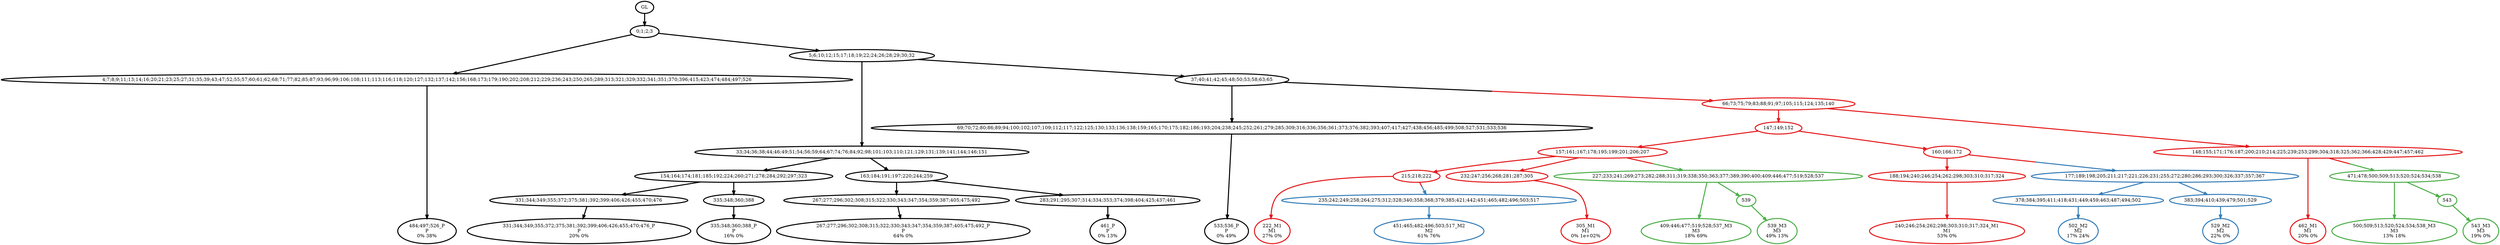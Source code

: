 digraph T {
	{
		rank=same
		42 [penwidth=3,colorscheme=set19,color=0,label="484;497;526_P\nP\n0% 38%"]
		37 [penwidth=3,colorscheme=set19,color=0,label="331;344;349;355;372;375;381;392;399;406;426;455;470;476_P\nP\n20% 0%"]
		35 [penwidth=3,colorscheme=set19,color=0,label="335;348;360;388_P\nP\n16% 0%"]
		32 [penwidth=3,colorscheme=set19,color=0,label="267;277;296;302;308;315;322;330;343;347;354;359;387;405;475;492_P\nP\n64% 0%"]
		30 [penwidth=3,colorscheme=set19,color=0,label="461_P\nP\n0% 13%"]
		27 [penwidth=3,colorscheme=set19,color=0,label="533;536_P\nP\n0% 49%"]
		23 [penwidth=3,colorscheme=set19,color=1,label="222_M1\nM1\n27% 0%"]
		21 [penwidth=3,colorscheme=set19,color=1,label="305_M1\nM1\n0% 1e+02%"]
		18 [penwidth=3,colorscheme=set19,color=1,label="240;246;254;262;298;303;310;317;324_M1\nM1\n53% 0%"]
		16 [penwidth=3,colorscheme=set19,color=1,label="462_M1\nM1\n20% 0%"]
		15 [penwidth=3,colorscheme=set19,color=2,label="451;465;482;496;503;517_M2\nM2\n61% 76%"]
		13 [penwidth=3,colorscheme=set19,color=2,label="502_M2\nM2\n17% 24%"]
		11 [penwidth=3,colorscheme=set19,color=2,label="529_M2\nM2\n22% 0%"]
		10 [penwidth=3,colorscheme=set19,color=3,label="409;446;477;519;528;537_M3\nM3\n18% 69%"]
		8 [penwidth=3,colorscheme=set19,color=3,label="539_M3\nM3\n49% 13%"]
		7 [penwidth=3,colorscheme=set19,color=3,label="500;509;513;520;524;534;538_M3\nM3\n13% 18%"]
		5 [penwidth=3,colorscheme=set19,color=3,label="543_M3\nM3\n19% 0%"]
	}
	45 [penwidth=3,colorscheme=set19,color=0,label="GL"]
	44 [penwidth=3,colorscheme=set19,color=0,label="0;1;2;3"]
	43 [penwidth=3,colorscheme=set19,color=0,label="4;7;8;9;11;13;14;16;20;21;23;25;27;31;35;39;43;47;52;55;57;60;61;62;68;71;77;82;85;87;93;96;99;106;108;111;113;116;118;120;127;132;137;142;156;168;173;179;190;202;208;212;229;236;243;250;265;289;313;321;329;332;341;351;370;396;415;423;474;484;497;526"]
	41 [penwidth=3,colorscheme=set19,color=0,label="5;6;10;12;15;17;18;19;22;24;26;28;29;30;32"]
	40 [penwidth=3,colorscheme=set19,color=0,label="33;34;36;38;44;46;49;51;54;56;59;64;67;74;76;84;92;98;101;103;110;121;129;131;139;141;144;146;151"]
	39 [penwidth=3,colorscheme=set19,color=0,label="154;164;174;181;185;192;224;260;271;278;284;292;297;323"]
	38 [penwidth=3,colorscheme=set19,color=0,label="331;344;349;355;372;375;381;392;399;406;426;455;470;476"]
	36 [penwidth=3,colorscheme=set19,color=0,label="335;348;360;388"]
	34 [penwidth=3,colorscheme=set19,color=0,label="163;184;191;197;220;244;259"]
	33 [penwidth=3,colorscheme=set19,color=0,label="267;277;296;302;308;315;322;330;343;347;354;359;387;405;475;492"]
	31 [penwidth=3,colorscheme=set19,color=0,label="283;291;295;307;314;334;353;374;398;404;425;437;461"]
	29 [penwidth=3,colorscheme=set19,color=0,label="37;40;41;42;45;48;50;53;58;63;65"]
	28 [penwidth=3,colorscheme=set19,color=0,label="69;70;72;80;86;89;94;100;102;107;109;112;117;122;125;130;133;136;138;159;165;170;175;182;186;193;204;238;245;252;261;279;285;309;316;336;356;361;373;376;382;393;407;417;427;438;456;485;499;508;527;531;533;536"]
	26 [penwidth=3,colorscheme=set19,color=1,label="147;149;152"]
	25 [penwidth=3,colorscheme=set19,color=1,label="157;161;167;178;195;199;201;206;207"]
	24 [penwidth=3,colorscheme=set19,color=1,label="215;218;222"]
	22 [penwidth=3,colorscheme=set19,color=1,label="232;247;256;268;281;287;305"]
	20 [penwidth=3,colorscheme=set19,color=1,label="160;166;172"]
	19 [penwidth=3,colorscheme=set19,color=1,label="188;194;240;246;254;262;298;303;310;317;324"]
	17 [penwidth=3,colorscheme=set19,color=1,label="148;155;171;176;187;200;210;214;225;239;253;299;304;318;325;362;366;428;429;447;457;462"]
	14 [penwidth=3,colorscheme=set19,color=2,label="378;384;395;411;418;431;449;459;463;487;494;502"]
	12 [penwidth=3,colorscheme=set19,color=2,label="383;394;410;439;479;501;529"]
	9 [penwidth=3,colorscheme=set19,color=3,label="539"]
	6 [penwidth=3,colorscheme=set19,color=3,label="543"]
	4 [penwidth=3,colorscheme=set19,color=3,label="471;478;500;509;513;520;524;534;538"]
	3 [penwidth=3,colorscheme=set19,color=3,label="227;233;241;269;273;282;288;311;319;338;350;363;377;389;390;400;409;446;477;519;528;537"]
	2 [penwidth=3,colorscheme=set19,color=2,label="235;242;249;258;264;275;312;328;340;358;368;379;385;421;442;451;465;482;496;503;517"]
	1 [penwidth=3,colorscheme=set19,color=2,label="177;189;198;205;211;217;221;226;231;255;272;280;286;293;300;326;337;357;367"]
	0 [penwidth=3,colorscheme=set19,color=1,label="66;73;75;79;83;88;91;97;105;115;124;135;140"]
	45 -> 44 [penwidth=3,colorscheme=set19,color=0]
	44 -> 41 [penwidth=3,colorscheme=set19,color=0]
	44 -> 43 [penwidth=3,colorscheme=set19,color=0]
	43 -> 42 [penwidth=3,colorscheme=set19,color=0]
	41 -> 40 [penwidth=3,colorscheme=set19,color=0]
	41 -> 29 [penwidth=3,colorscheme=set19,color=0]
	40 -> 39 [penwidth=3,colorscheme=set19,color=0]
	40 -> 34 [penwidth=3,colorscheme=set19,color=0]
	39 -> 38 [penwidth=3,colorscheme=set19,color=0]
	39 -> 36 [penwidth=3,colorscheme=set19,color=0]
	38 -> 37 [penwidth=3,colorscheme=set19,color=0]
	36 -> 35 [penwidth=3,colorscheme=set19,color=0]
	34 -> 33 [penwidth=3,colorscheme=set19,color=0]
	34 -> 31 [penwidth=3,colorscheme=set19,color=0]
	33 -> 32 [penwidth=3,colorscheme=set19,color=0]
	31 -> 30 [penwidth=3,colorscheme=set19,color=0]
	29 -> 28 [penwidth=3,colorscheme=set19,color=0]
	29 -> 0 [penwidth=3,colorscheme=set19,color="0;0.5:1"]
	28 -> 27 [penwidth=3,colorscheme=set19,color=0]
	26 -> 25 [penwidth=3,colorscheme=set19,color=1]
	26 -> 20 [penwidth=3,colorscheme=set19,color=1]
	25 -> 22 [penwidth=3,colorscheme=set19,color=1]
	25 -> 24 [penwidth=3,colorscheme=set19,color=1]
	25 -> 3 [penwidth=3,colorscheme=set19,color="1;0.5:3"]
	24 -> 23 [penwidth=3,colorscheme=set19,color=1]
	24 -> 2 [penwidth=3,colorscheme=set19,color="1;0.5:2"]
	22 -> 21 [penwidth=3,colorscheme=set19,color=1]
	20 -> 19 [penwidth=3,colorscheme=set19,color=1]
	20 -> 1 [penwidth=3,colorscheme=set19,color="1;0.5:2"]
	19 -> 18 [penwidth=3,colorscheme=set19,color=1]
	17 -> 16 [penwidth=3,colorscheme=set19,color=1]
	17 -> 4 [penwidth=3,colorscheme=set19,color="1;0.5:3"]
	14 -> 13 [penwidth=3,colorscheme=set19,color=2]
	12 -> 11 [penwidth=3,colorscheme=set19,color=2]
	9 -> 8 [penwidth=3,colorscheme=set19,color=3]
	6 -> 5 [penwidth=3,colorscheme=set19,color=3]
	4 -> 7 [penwidth=3,colorscheme=set19,color=3]
	4 -> 6 [penwidth=3,colorscheme=set19,color=3]
	3 -> 10 [penwidth=3,colorscheme=set19,color=3]
	3 -> 9 [penwidth=3,colorscheme=set19,color=3]
	2 -> 15 [penwidth=3,colorscheme=set19,color=2]
	1 -> 14 [penwidth=3,colorscheme=set19,color=2]
	1 -> 12 [penwidth=3,colorscheme=set19,color=2]
	0 -> 26 [penwidth=3,colorscheme=set19,color=1]
	0 -> 17 [penwidth=3,colorscheme=set19,color=1]
}
